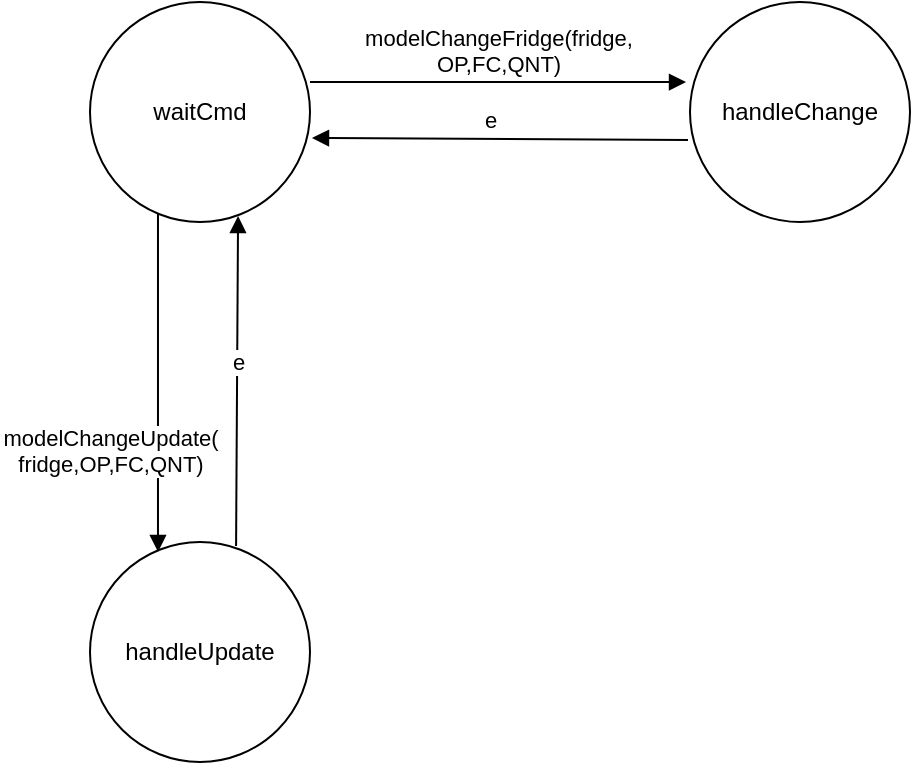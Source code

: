 <mxfile version="11.3.0" type="device" pages="1"><diagram id="7scT2ZhrzDZIgJpSAGl_" name="Page-1"><mxGraphModel dx="838" dy="488" grid="1" gridSize="10" guides="1" tooltips="1" connect="1" arrows="1" fold="1" page="1" pageScale="1" pageWidth="827" pageHeight="1169" math="0" shadow="0"><root><mxCell id="0"/><mxCell id="1" parent="0"/><mxCell id="kr835Ux28gnyAiHxL9sR-2" value="waitCmd" style="ellipse;whiteSpace=wrap;html=1;" vertex="1" parent="1"><mxGeometry x="60" y="90" width="110" height="110" as="geometry"/></mxCell><mxCell id="kr835Ux28gnyAiHxL9sR-5" value="handleUpdate" style="ellipse;whiteSpace=wrap;html=1;" vertex="1" parent="1"><mxGeometry x="60" y="360" width="110" height="110" as="geometry"/></mxCell><mxCell id="kr835Ux28gnyAiHxL9sR-3" value="handleChange" style="ellipse;whiteSpace=wrap;html=1;" vertex="1" parent="1"><mxGeometry x="360" y="90" width="110" height="110" as="geometry"/></mxCell><mxCell id="kr835Ux28gnyAiHxL9sR-7" value="modelChangeFridge(fridge,&lt;br&gt;OP,FC,QNT)" style="html=1;verticalAlign=bottom;endArrow=block;entryX=-0.018;entryY=0.364;entryDx=0;entryDy=0;entryPerimeter=0;" edge="1" parent="1" target="kr835Ux28gnyAiHxL9sR-3"><mxGeometry width="80" relative="1" as="geometry"><mxPoint x="170" y="130" as="sourcePoint"/><mxPoint x="250" y="130" as="targetPoint"/></mxGeometry></mxCell><mxCell id="kr835Ux28gnyAiHxL9sR-8" value="e" style="html=1;verticalAlign=bottom;endArrow=block;exitX=-0.009;exitY=0.627;exitDx=0;exitDy=0;exitPerimeter=0;entryX=1.009;entryY=0.618;entryDx=0;entryDy=0;entryPerimeter=0;" edge="1" parent="1" source="kr835Ux28gnyAiHxL9sR-3" target="kr835Ux28gnyAiHxL9sR-2"><mxGeometry x="0.053" width="80" relative="1" as="geometry"><mxPoint x="240" y="210" as="sourcePoint"/><mxPoint x="320" y="210" as="targetPoint"/><mxPoint as="offset"/></mxGeometry></mxCell><mxCell id="kr835Ux28gnyAiHxL9sR-9" value="modelChangeUpdate(&lt;br&gt;fridge,OP,FC,QNT)" style="html=1;verticalAlign=bottom;endArrow=block;exitX=0.309;exitY=0.964;exitDx=0;exitDy=0;exitPerimeter=0;entryX=0.309;entryY=0.045;entryDx=0;entryDy=0;entryPerimeter=0;" edge="1" parent="1" source="kr835Ux28gnyAiHxL9sR-2" target="kr835Ux28gnyAiHxL9sR-5"><mxGeometry x="0.586" y="-24" width="80" relative="1" as="geometry"><mxPoint x="60" y="490" as="sourcePoint"/><mxPoint x="140" y="490" as="targetPoint"/><mxPoint as="offset"/></mxGeometry></mxCell><mxCell id="kr835Ux28gnyAiHxL9sR-10" value="e" style="html=1;verticalAlign=bottom;endArrow=block;exitX=0.664;exitY=0.018;exitDx=0;exitDy=0;exitPerimeter=0;entryX=0.673;entryY=0.973;entryDx=0;entryDy=0;entryPerimeter=0;" edge="1" parent="1" source="kr835Ux28gnyAiHxL9sR-5" target="kr835Ux28gnyAiHxL9sR-2"><mxGeometry width="80" relative="1" as="geometry"><mxPoint x="60" y="490" as="sourcePoint"/><mxPoint x="140" y="490" as="targetPoint"/></mxGeometry></mxCell></root></mxGraphModel></diagram></mxfile>